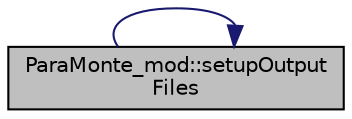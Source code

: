 digraph "ParaMonte_mod::setupOutputFiles"
{
 // LATEX_PDF_SIZE
  edge [fontname="Helvetica",fontsize="10",labelfontname="Helvetica",labelfontsize="10"];
  node [fontname="Helvetica",fontsize="10",shape=record];
  rankdir="RL";
  Node1 [label="ParaMonte_mod::setupOutput\lFiles",height=0.2,width=0.4,color="black", fillcolor="grey75", style="filled", fontcolor="black",tooltip="This procedure is a method of the class ParaMonte_mod::ParaMonte_type. Set up the output files of the..."];
  Node1 -> Node1 [dir="back",color="midnightblue",fontsize="10",style="solid",fontname="Helvetica"];
}

